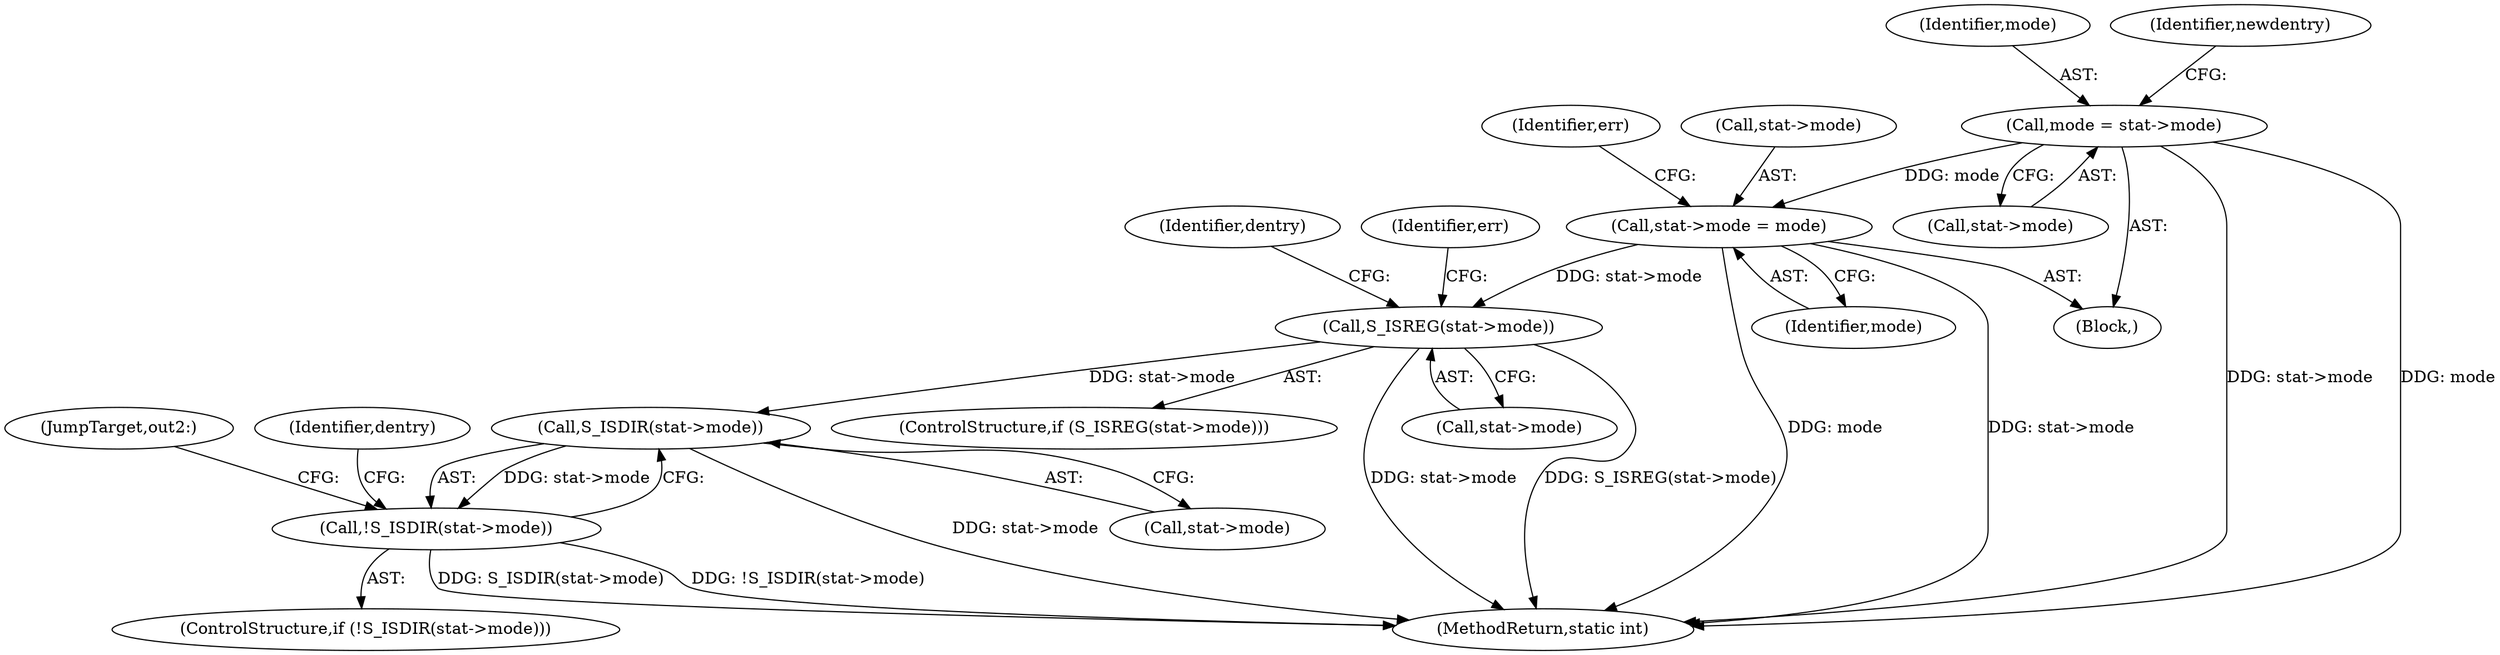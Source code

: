 digraph "0_linux_ab79efab0a0ba01a74df782eb7fa44b044dae8b5@pointer" {
"1000132" [label="(Call,mode = stat->mode)"];
"1000187" [label="(Call,stat->mode = mode)"];
"1000196" [label="(Call,S_ISREG(stat->mode))"];
"1000291" [label="(Call,S_ISDIR(stat->mode))"];
"1000290" [label="(Call,!S_ISDIR(stat->mode))"];
"1000110" [label="(Block,)"];
"1000291" [label="(Call,S_ISDIR(stat->mode))"];
"1000197" [label="(Call,stat->mode)"];
"1000289" [label="(ControlStructure,if (!S_ISDIR(stat->mode)))"];
"1000187" [label="(Call,stat->mode = mode)"];
"1000133" [label="(Identifier,mode)"];
"1000292" [label="(Call,stat->mode)"];
"1000191" [label="(Identifier,mode)"];
"1000132" [label="(Call,mode = stat->mode)"];
"1000196" [label="(Call,S_ISREG(stat->mode))"];
"1000203" [label="(Identifier,dentry)"];
"1000139" [label="(Identifier,newdentry)"];
"1000296" [label="(Identifier,dentry)"];
"1000193" [label="(Identifier,err)"];
"1000188" [label="(Call,stat->mode)"];
"1000134" [label="(Call,stat->mode)"];
"1000230" [label="(Identifier,err)"];
"1000312" [label="(MethodReturn,static int)"];
"1000195" [label="(ControlStructure,if (S_ISREG(stat->mode)))"];
"1000298" [label="(JumpTarget,out2:)"];
"1000290" [label="(Call,!S_ISDIR(stat->mode))"];
"1000132" -> "1000110"  [label="AST: "];
"1000132" -> "1000134"  [label="CFG: "];
"1000133" -> "1000132"  [label="AST: "];
"1000134" -> "1000132"  [label="AST: "];
"1000139" -> "1000132"  [label="CFG: "];
"1000132" -> "1000312"  [label="DDG: stat->mode"];
"1000132" -> "1000312"  [label="DDG: mode"];
"1000132" -> "1000187"  [label="DDG: mode"];
"1000187" -> "1000110"  [label="AST: "];
"1000187" -> "1000191"  [label="CFG: "];
"1000188" -> "1000187"  [label="AST: "];
"1000191" -> "1000187"  [label="AST: "];
"1000193" -> "1000187"  [label="CFG: "];
"1000187" -> "1000312"  [label="DDG: stat->mode"];
"1000187" -> "1000312"  [label="DDG: mode"];
"1000187" -> "1000196"  [label="DDG: stat->mode"];
"1000196" -> "1000195"  [label="AST: "];
"1000196" -> "1000197"  [label="CFG: "];
"1000197" -> "1000196"  [label="AST: "];
"1000203" -> "1000196"  [label="CFG: "];
"1000230" -> "1000196"  [label="CFG: "];
"1000196" -> "1000312"  [label="DDG: stat->mode"];
"1000196" -> "1000312"  [label="DDG: S_ISREG(stat->mode)"];
"1000196" -> "1000291"  [label="DDG: stat->mode"];
"1000291" -> "1000290"  [label="AST: "];
"1000291" -> "1000292"  [label="CFG: "];
"1000292" -> "1000291"  [label="AST: "];
"1000290" -> "1000291"  [label="CFG: "];
"1000291" -> "1000312"  [label="DDG: stat->mode"];
"1000291" -> "1000290"  [label="DDG: stat->mode"];
"1000290" -> "1000289"  [label="AST: "];
"1000296" -> "1000290"  [label="CFG: "];
"1000298" -> "1000290"  [label="CFG: "];
"1000290" -> "1000312"  [label="DDG: S_ISDIR(stat->mode)"];
"1000290" -> "1000312"  [label="DDG: !S_ISDIR(stat->mode)"];
}
